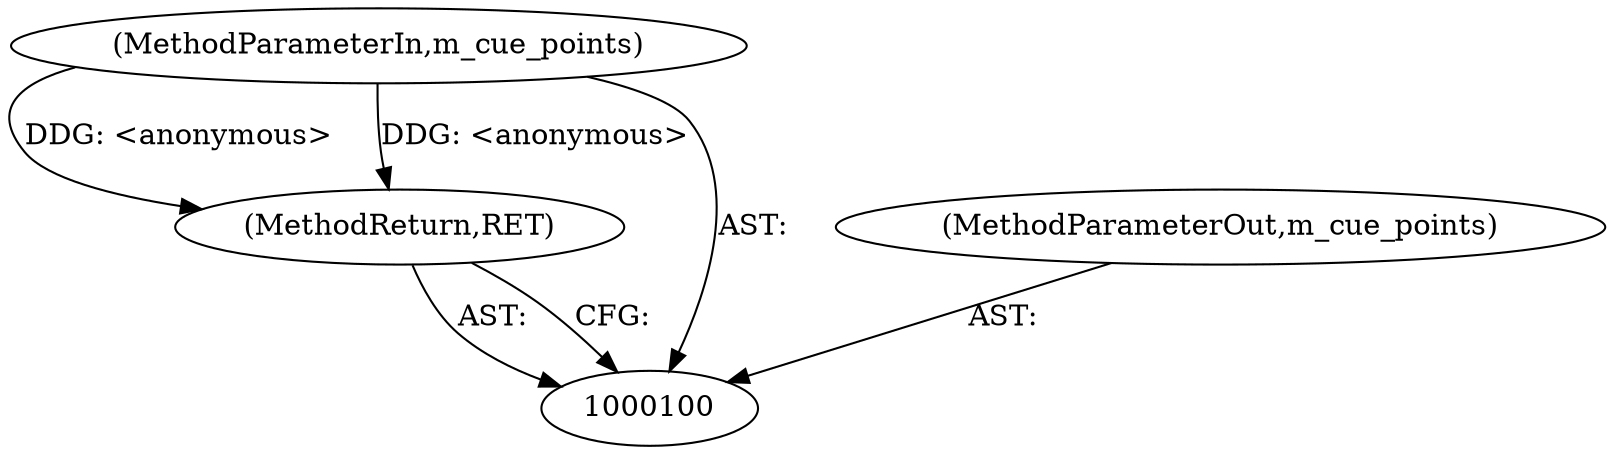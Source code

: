 digraph "0_Android_04839626ed859623901ebd3a5fd483982186b59d_108" {
"1000103" [label="(MethodReturn,RET)"];
"1000101" [label="(MethodParameterIn,m_cue_points)"];
"1000126" [label="(MethodParameterOut,m_cue_points)"];
"1000103" -> "1000100"  [label="AST: "];
"1000103" -> "1000100"  [label="CFG: "];
"1000101" -> "1000103"  [label="DDG: <anonymous>"];
"1000101" -> "1000100"  [label="AST: "];
"1000101" -> "1000103"  [label="DDG: <anonymous>"];
"1000126" -> "1000100"  [label="AST: "];
}
